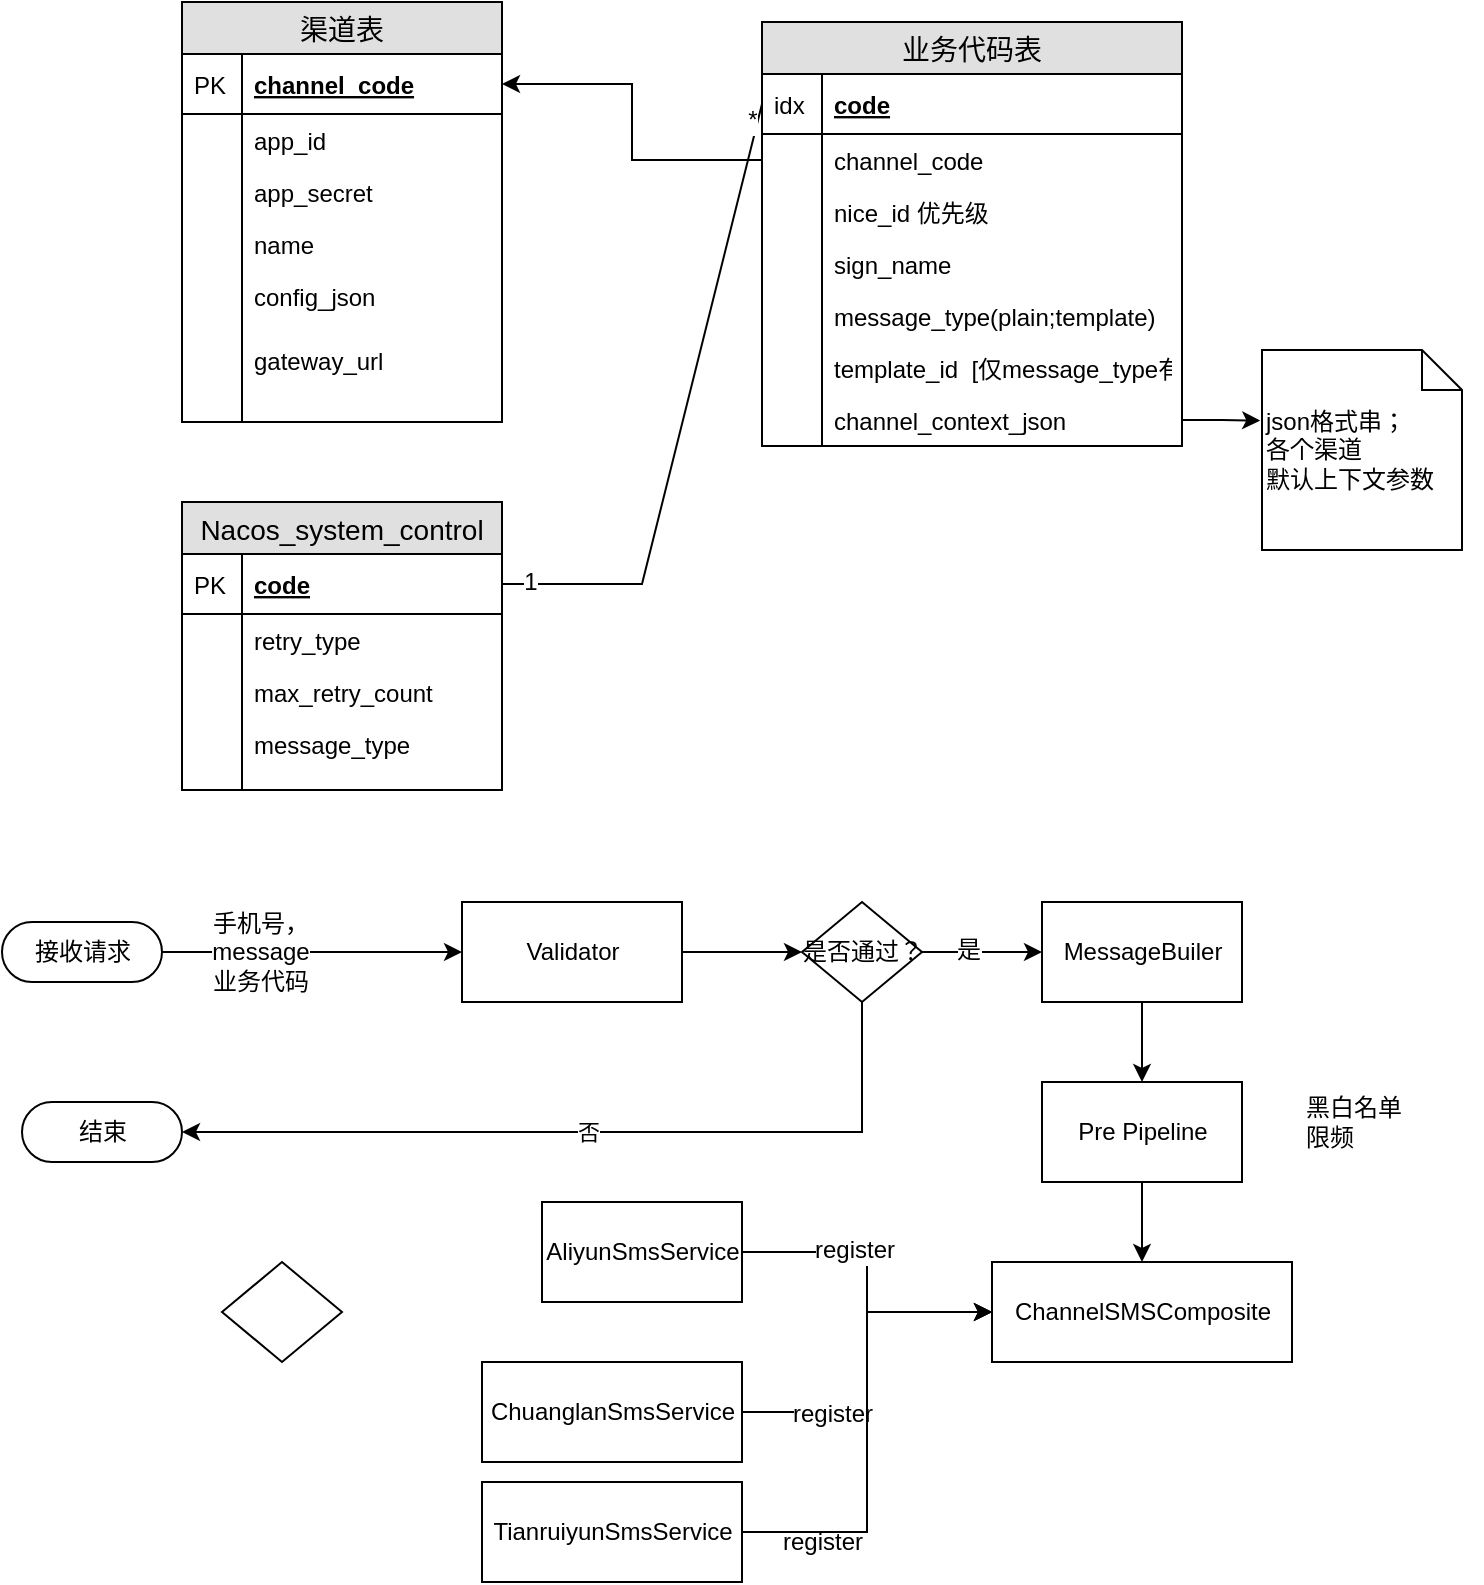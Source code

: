 <mxfile version="12.5.4" type="github">
  <diagram id="TiicBLHfjfIOSFcelzse" name="Page-1">
    <mxGraphModel dx="950" dy="435" grid="1" gridSize="10" guides="1" tooltips="1" connect="1" arrows="1" fold="1" page="1" pageScale="1" pageWidth="827" pageHeight="1169" math="0" shadow="0">
      <root>
        <mxCell id="0"/>
        <mxCell id="1" parent="0"/>
        <mxCell id="Nb4HMvIRlK1Kkfeh5vov-13" value="渠道表" style="swimlane;fontStyle=0;childLayout=stackLayout;horizontal=1;startSize=26;fillColor=#e0e0e0;horizontalStack=0;resizeParent=1;resizeParentMax=0;resizeLast=0;collapsible=1;marginBottom=0;swimlaneFillColor=#ffffff;align=center;fontSize=14;" vertex="1" parent="1">
          <mxGeometry x="160" y="60" width="160" height="210" as="geometry"/>
        </mxCell>
        <mxCell id="Nb4HMvIRlK1Kkfeh5vov-14" value="channel_code" style="shape=partialRectangle;top=0;left=0;right=0;bottom=1;align=left;verticalAlign=middle;fillColor=none;spacingLeft=34;spacingRight=4;overflow=hidden;rotatable=0;points=[[0,0.5],[1,0.5]];portConstraint=eastwest;dropTarget=0;fontStyle=5;fontSize=12;" vertex="1" parent="Nb4HMvIRlK1Kkfeh5vov-13">
          <mxGeometry y="26" width="160" height="30" as="geometry"/>
        </mxCell>
        <mxCell id="Nb4HMvIRlK1Kkfeh5vov-15" value="PK" style="shape=partialRectangle;top=0;left=0;bottom=0;fillColor=none;align=left;verticalAlign=middle;spacingLeft=4;spacingRight=4;overflow=hidden;rotatable=0;points=[];portConstraint=eastwest;part=1;fontSize=12;" vertex="1" connectable="0" parent="Nb4HMvIRlK1Kkfeh5vov-14">
          <mxGeometry width="30" height="30" as="geometry"/>
        </mxCell>
        <mxCell id="Nb4HMvIRlK1Kkfeh5vov-16" value="app_id" style="shape=partialRectangle;top=0;left=0;right=0;bottom=0;align=left;verticalAlign=top;fillColor=none;spacingLeft=34;spacingRight=4;overflow=hidden;rotatable=0;points=[[0,0.5],[1,0.5]];portConstraint=eastwest;dropTarget=0;fontSize=12;" vertex="1" parent="Nb4HMvIRlK1Kkfeh5vov-13">
          <mxGeometry y="56" width="160" height="26" as="geometry"/>
        </mxCell>
        <mxCell id="Nb4HMvIRlK1Kkfeh5vov-17" value="" style="shape=partialRectangle;top=0;left=0;bottom=0;fillColor=none;align=left;verticalAlign=top;spacingLeft=4;spacingRight=4;overflow=hidden;rotatable=0;points=[];portConstraint=eastwest;part=1;fontSize=12;" vertex="1" connectable="0" parent="Nb4HMvIRlK1Kkfeh5vov-16">
          <mxGeometry width="30" height="26" as="geometry"/>
        </mxCell>
        <mxCell id="Nb4HMvIRlK1Kkfeh5vov-18" value="app_secret" style="shape=partialRectangle;top=0;left=0;right=0;bottom=0;align=left;verticalAlign=top;fillColor=none;spacingLeft=34;spacingRight=4;overflow=hidden;rotatable=0;points=[[0,0.5],[1,0.5]];portConstraint=eastwest;dropTarget=0;fontSize=12;" vertex="1" parent="Nb4HMvIRlK1Kkfeh5vov-13">
          <mxGeometry y="82" width="160" height="26" as="geometry"/>
        </mxCell>
        <mxCell id="Nb4HMvIRlK1Kkfeh5vov-19" value="" style="shape=partialRectangle;top=0;left=0;bottom=0;fillColor=none;align=left;verticalAlign=top;spacingLeft=4;spacingRight=4;overflow=hidden;rotatable=0;points=[];portConstraint=eastwest;part=1;fontSize=12;" vertex="1" connectable="0" parent="Nb4HMvIRlK1Kkfeh5vov-18">
          <mxGeometry width="30" height="26" as="geometry"/>
        </mxCell>
        <mxCell id="Nb4HMvIRlK1Kkfeh5vov-20" value="name" style="shape=partialRectangle;top=0;left=0;right=0;bottom=0;align=left;verticalAlign=top;fillColor=none;spacingLeft=34;spacingRight=4;overflow=hidden;rotatable=0;points=[[0,0.5],[1,0.5]];portConstraint=eastwest;dropTarget=0;fontSize=12;" vertex="1" parent="Nb4HMvIRlK1Kkfeh5vov-13">
          <mxGeometry y="108" width="160" height="26" as="geometry"/>
        </mxCell>
        <mxCell id="Nb4HMvIRlK1Kkfeh5vov-21" value="" style="shape=partialRectangle;top=0;left=0;bottom=0;fillColor=none;align=left;verticalAlign=top;spacingLeft=4;spacingRight=4;overflow=hidden;rotatable=0;points=[];portConstraint=eastwest;part=1;fontSize=12;" vertex="1" connectable="0" parent="Nb4HMvIRlK1Kkfeh5vov-20">
          <mxGeometry width="30" height="26" as="geometry"/>
        </mxCell>
        <mxCell id="Nb4HMvIRlK1Kkfeh5vov-26" value="config_json" style="shape=partialRectangle;top=0;left=0;right=0;bottom=0;align=left;verticalAlign=top;fillColor=none;spacingLeft=34;spacingRight=4;overflow=hidden;rotatable=0;points=[[0,0.5],[1,0.5]];portConstraint=eastwest;dropTarget=0;fontSize=12;" vertex="1" parent="Nb4HMvIRlK1Kkfeh5vov-13">
          <mxGeometry y="134" width="160" height="26" as="geometry"/>
        </mxCell>
        <mxCell id="Nb4HMvIRlK1Kkfeh5vov-27" value="" style="shape=partialRectangle;top=0;left=0;bottom=0;fillColor=none;align=left;verticalAlign=top;spacingLeft=4;spacingRight=4;overflow=hidden;rotatable=0;points=[];portConstraint=eastwest;part=1;fontSize=12;" vertex="1" connectable="0" parent="Nb4HMvIRlK1Kkfeh5vov-26">
          <mxGeometry width="30" height="26" as="geometry"/>
        </mxCell>
        <mxCell id="Nb4HMvIRlK1Kkfeh5vov-22" value="" style="shape=partialRectangle;top=0;left=0;right=0;bottom=0;align=left;verticalAlign=top;fillColor=none;spacingLeft=34;spacingRight=4;overflow=hidden;rotatable=0;points=[[0,0.5],[1,0.5]];portConstraint=eastwest;dropTarget=0;fontSize=12;" vertex="1" parent="Nb4HMvIRlK1Kkfeh5vov-13">
          <mxGeometry y="160" width="160" height="50" as="geometry"/>
        </mxCell>
        <mxCell id="Nb4HMvIRlK1Kkfeh5vov-23" value="" style="shape=partialRectangle;top=0;left=0;bottom=0;fillColor=none;align=left;verticalAlign=top;spacingLeft=4;spacingRight=4;overflow=hidden;rotatable=0;points=[];portConstraint=eastwest;part=1;fontSize=12;" vertex="1" connectable="0" parent="Nb4HMvIRlK1Kkfeh5vov-22">
          <mxGeometry width="30" height="50" as="geometry"/>
        </mxCell>
        <mxCell id="Nb4HMvIRlK1Kkfeh5vov-28" value="gateway_url" style="shape=partialRectangle;top=0;left=0;right=0;bottom=0;align=left;verticalAlign=top;fillColor=none;spacingLeft=34;spacingRight=4;overflow=hidden;rotatable=0;points=[[0,0.5],[1,0.5]];portConstraint=eastwest;dropTarget=0;fontSize=12;" vertex="1" parent="1">
          <mxGeometry x="160" y="226" width="160" height="26" as="geometry"/>
        </mxCell>
        <mxCell id="Nb4HMvIRlK1Kkfeh5vov-29" value="" style="shape=partialRectangle;top=0;left=0;bottom=0;fillColor=none;align=left;verticalAlign=top;spacingLeft=4;spacingRight=4;overflow=hidden;rotatable=0;points=[];portConstraint=eastwest;part=1;fontSize=12;" vertex="1" connectable="0" parent="Nb4HMvIRlK1Kkfeh5vov-28">
          <mxGeometry width="30" height="26" as="geometry"/>
        </mxCell>
        <mxCell id="Nb4HMvIRlK1Kkfeh5vov-30" value="业务代码表" style="swimlane;fontStyle=0;childLayout=stackLayout;horizontal=1;startSize=26;fillColor=#e0e0e0;horizontalStack=0;resizeParent=1;resizeParentMax=0;resizeLast=0;collapsible=1;marginBottom=0;swimlaneFillColor=#ffffff;align=center;fontSize=14;" vertex="1" parent="1">
          <mxGeometry x="450" y="70" width="210" height="212" as="geometry"/>
        </mxCell>
        <mxCell id="Nb4HMvIRlK1Kkfeh5vov-31" value="code" style="shape=partialRectangle;top=0;left=0;right=0;bottom=1;align=left;verticalAlign=middle;fillColor=none;spacingLeft=34;spacingRight=4;overflow=hidden;rotatable=0;points=[[0,0.5],[1,0.5]];portConstraint=eastwest;dropTarget=0;fontStyle=5;fontSize=12;" vertex="1" parent="Nb4HMvIRlK1Kkfeh5vov-30">
          <mxGeometry y="26" width="210" height="30" as="geometry"/>
        </mxCell>
        <mxCell id="Nb4HMvIRlK1Kkfeh5vov-32" value="idx" style="shape=partialRectangle;top=0;left=0;bottom=0;fillColor=none;align=left;verticalAlign=middle;spacingLeft=4;spacingRight=4;overflow=hidden;rotatable=0;points=[];portConstraint=eastwest;part=1;fontSize=12;" vertex="1" connectable="0" parent="Nb4HMvIRlK1Kkfeh5vov-31">
          <mxGeometry width="30" height="30" as="geometry"/>
        </mxCell>
        <mxCell id="Nb4HMvIRlK1Kkfeh5vov-33" value="channel_code" style="shape=partialRectangle;top=0;left=0;right=0;bottom=0;align=left;verticalAlign=top;fillColor=none;spacingLeft=34;spacingRight=4;overflow=hidden;rotatable=0;points=[[0,0.5],[1,0.5]];portConstraint=eastwest;dropTarget=0;fontSize=12;" vertex="1" parent="Nb4HMvIRlK1Kkfeh5vov-30">
          <mxGeometry y="56" width="210" height="26" as="geometry"/>
        </mxCell>
        <mxCell id="Nb4HMvIRlK1Kkfeh5vov-34" value="" style="shape=partialRectangle;top=0;left=0;bottom=0;fillColor=none;align=left;verticalAlign=top;spacingLeft=4;spacingRight=4;overflow=hidden;rotatable=0;points=[];portConstraint=eastwest;part=1;fontSize=12;" vertex="1" connectable="0" parent="Nb4HMvIRlK1Kkfeh5vov-33">
          <mxGeometry width="30" height="26" as="geometry"/>
        </mxCell>
        <mxCell id="Nb4HMvIRlK1Kkfeh5vov-35" value="nice_id 优先级" style="shape=partialRectangle;top=0;left=0;right=0;bottom=0;align=left;verticalAlign=top;fillColor=none;spacingLeft=34;spacingRight=4;overflow=hidden;rotatable=0;points=[[0,0.5],[1,0.5]];portConstraint=eastwest;dropTarget=0;fontSize=12;" vertex="1" parent="Nb4HMvIRlK1Kkfeh5vov-30">
          <mxGeometry y="82" width="210" height="26" as="geometry"/>
        </mxCell>
        <mxCell id="Nb4HMvIRlK1Kkfeh5vov-36" value="" style="shape=partialRectangle;top=0;left=0;bottom=0;fillColor=none;align=left;verticalAlign=top;spacingLeft=4;spacingRight=4;overflow=hidden;rotatable=0;points=[];portConstraint=eastwest;part=1;fontSize=12;" vertex="1" connectable="0" parent="Nb4HMvIRlK1Kkfeh5vov-35">
          <mxGeometry width="30" height="26" as="geometry"/>
        </mxCell>
        <mxCell id="Nb4HMvIRlK1Kkfeh5vov-58" value="sign_name" style="shape=partialRectangle;top=0;left=0;right=0;bottom=0;align=left;verticalAlign=top;fillColor=none;spacingLeft=34;spacingRight=4;overflow=hidden;rotatable=0;points=[[0,0.5],[1,0.5]];portConstraint=eastwest;dropTarget=0;fontSize=12;" vertex="1" parent="Nb4HMvIRlK1Kkfeh5vov-30">
          <mxGeometry y="108" width="210" height="26" as="geometry"/>
        </mxCell>
        <mxCell id="Nb4HMvIRlK1Kkfeh5vov-59" value="" style="shape=partialRectangle;top=0;left=0;bottom=0;fillColor=none;align=left;verticalAlign=top;spacingLeft=4;spacingRight=4;overflow=hidden;rotatable=0;points=[];portConstraint=eastwest;part=1;fontSize=12;" vertex="1" connectable="0" parent="Nb4HMvIRlK1Kkfeh5vov-58">
          <mxGeometry width="30" height="26" as="geometry"/>
        </mxCell>
        <mxCell id="Nb4HMvIRlK1Kkfeh5vov-60" value="message_type(plain;template)" style="shape=partialRectangle;top=0;left=0;right=0;bottom=0;align=left;verticalAlign=top;fillColor=none;spacingLeft=34;spacingRight=4;overflow=hidden;rotatable=0;points=[[0,0.5],[1,0.5]];portConstraint=eastwest;dropTarget=0;fontSize=12;" vertex="1" parent="Nb4HMvIRlK1Kkfeh5vov-30">
          <mxGeometry y="134" width="210" height="26" as="geometry"/>
        </mxCell>
        <mxCell id="Nb4HMvIRlK1Kkfeh5vov-61" value="" style="shape=partialRectangle;top=0;left=0;bottom=0;fillColor=none;align=left;verticalAlign=top;spacingLeft=4;spacingRight=4;overflow=hidden;rotatable=0;points=[];portConstraint=eastwest;part=1;fontSize=12;" vertex="1" connectable="0" parent="Nb4HMvIRlK1Kkfeh5vov-60">
          <mxGeometry width="30" height="26" as="geometry"/>
        </mxCell>
        <mxCell id="Nb4HMvIRlK1Kkfeh5vov-62" value="template_id  [仅message_type有效]" style="shape=partialRectangle;top=0;left=0;right=0;bottom=0;align=left;verticalAlign=top;fillColor=none;spacingLeft=34;spacingRight=4;overflow=hidden;rotatable=0;points=[[0,0.5],[1,0.5]];portConstraint=eastwest;dropTarget=0;fontSize=12;" vertex="1" parent="Nb4HMvIRlK1Kkfeh5vov-30">
          <mxGeometry y="160" width="210" height="26" as="geometry"/>
        </mxCell>
        <mxCell id="Nb4HMvIRlK1Kkfeh5vov-63" value="" style="shape=partialRectangle;top=0;left=0;bottom=0;fillColor=none;align=left;verticalAlign=top;spacingLeft=4;spacingRight=4;overflow=hidden;rotatable=0;points=[];portConstraint=eastwest;part=1;fontSize=12;" vertex="1" connectable="0" parent="Nb4HMvIRlK1Kkfeh5vov-62">
          <mxGeometry width="30" height="26" as="geometry"/>
        </mxCell>
        <mxCell id="Nb4HMvIRlK1Kkfeh5vov-68" value="channel_context_json" style="shape=partialRectangle;top=0;left=0;right=0;bottom=0;align=left;verticalAlign=top;fillColor=none;spacingLeft=34;spacingRight=4;overflow=hidden;rotatable=0;points=[[0,0.5],[1,0.5]];portConstraint=eastwest;dropTarget=0;fontSize=12;" vertex="1" parent="Nb4HMvIRlK1Kkfeh5vov-30">
          <mxGeometry y="186" width="210" height="26" as="geometry"/>
        </mxCell>
        <mxCell id="Nb4HMvIRlK1Kkfeh5vov-69" value="" style="shape=partialRectangle;top=0;left=0;bottom=0;fillColor=none;align=left;verticalAlign=top;spacingLeft=4;spacingRight=4;overflow=hidden;rotatable=0;points=[];portConstraint=eastwest;part=1;fontSize=12;" vertex="1" connectable="0" parent="Nb4HMvIRlK1Kkfeh5vov-68">
          <mxGeometry width="30" height="26" as="geometry"/>
        </mxCell>
        <mxCell id="Nb4HMvIRlK1Kkfeh5vov-41" value="Nacos_system_control" style="swimlane;fontStyle=0;childLayout=stackLayout;horizontal=1;startSize=26;fillColor=#e0e0e0;horizontalStack=0;resizeParent=1;resizeParentMax=0;resizeLast=0;collapsible=1;marginBottom=0;swimlaneFillColor=#ffffff;align=center;fontSize=14;" vertex="1" parent="1">
          <mxGeometry x="160" y="310" width="160" height="144" as="geometry"/>
        </mxCell>
        <mxCell id="Nb4HMvIRlK1Kkfeh5vov-42" value="code" style="shape=partialRectangle;top=0;left=0;right=0;bottom=1;align=left;verticalAlign=middle;fillColor=none;spacingLeft=34;spacingRight=4;overflow=hidden;rotatable=0;points=[[0,0.5],[1,0.5]];portConstraint=eastwest;dropTarget=0;fontStyle=5;fontSize=12;" vertex="1" parent="Nb4HMvIRlK1Kkfeh5vov-41">
          <mxGeometry y="26" width="160" height="30" as="geometry"/>
        </mxCell>
        <mxCell id="Nb4HMvIRlK1Kkfeh5vov-43" value="PK" style="shape=partialRectangle;top=0;left=0;bottom=0;fillColor=none;align=left;verticalAlign=middle;spacingLeft=4;spacingRight=4;overflow=hidden;rotatable=0;points=[];portConstraint=eastwest;part=1;fontSize=12;" vertex="1" connectable="0" parent="Nb4HMvIRlK1Kkfeh5vov-42">
          <mxGeometry width="30" height="30" as="geometry"/>
        </mxCell>
        <mxCell id="Nb4HMvIRlK1Kkfeh5vov-44" value="retry_type" style="shape=partialRectangle;top=0;left=0;right=0;bottom=0;align=left;verticalAlign=top;fillColor=none;spacingLeft=34;spacingRight=4;overflow=hidden;rotatable=0;points=[[0,0.5],[1,0.5]];portConstraint=eastwest;dropTarget=0;fontSize=12;" vertex="1" parent="Nb4HMvIRlK1Kkfeh5vov-41">
          <mxGeometry y="56" width="160" height="26" as="geometry"/>
        </mxCell>
        <mxCell id="Nb4HMvIRlK1Kkfeh5vov-45" value="" style="shape=partialRectangle;top=0;left=0;bottom=0;fillColor=none;align=left;verticalAlign=top;spacingLeft=4;spacingRight=4;overflow=hidden;rotatable=0;points=[];portConstraint=eastwest;part=1;fontSize=12;" vertex="1" connectable="0" parent="Nb4HMvIRlK1Kkfeh5vov-44">
          <mxGeometry width="30" height="26" as="geometry"/>
        </mxCell>
        <mxCell id="Nb4HMvIRlK1Kkfeh5vov-46" value="max_retry_count" style="shape=partialRectangle;top=0;left=0;right=0;bottom=0;align=left;verticalAlign=top;fillColor=none;spacingLeft=34;spacingRight=4;overflow=hidden;rotatable=0;points=[[0,0.5],[1,0.5]];portConstraint=eastwest;dropTarget=0;fontSize=12;" vertex="1" parent="Nb4HMvIRlK1Kkfeh5vov-41">
          <mxGeometry y="82" width="160" height="26" as="geometry"/>
        </mxCell>
        <mxCell id="Nb4HMvIRlK1Kkfeh5vov-47" value="" style="shape=partialRectangle;top=0;left=0;bottom=0;fillColor=none;align=left;verticalAlign=top;spacingLeft=4;spacingRight=4;overflow=hidden;rotatable=0;points=[];portConstraint=eastwest;part=1;fontSize=12;" vertex="1" connectable="0" parent="Nb4HMvIRlK1Kkfeh5vov-46">
          <mxGeometry width="30" height="26" as="geometry"/>
        </mxCell>
        <mxCell id="Nb4HMvIRlK1Kkfeh5vov-48" value="message_type" style="shape=partialRectangle;top=0;left=0;right=0;bottom=0;align=left;verticalAlign=top;fillColor=none;spacingLeft=34;spacingRight=4;overflow=hidden;rotatable=0;points=[[0,0.5],[1,0.5]];portConstraint=eastwest;dropTarget=0;fontSize=12;" vertex="1" parent="Nb4HMvIRlK1Kkfeh5vov-41">
          <mxGeometry y="108" width="160" height="26" as="geometry"/>
        </mxCell>
        <mxCell id="Nb4HMvIRlK1Kkfeh5vov-49" value="" style="shape=partialRectangle;top=0;left=0;bottom=0;fillColor=none;align=left;verticalAlign=top;spacingLeft=4;spacingRight=4;overflow=hidden;rotatable=0;points=[];portConstraint=eastwest;part=1;fontSize=12;" vertex="1" connectable="0" parent="Nb4HMvIRlK1Kkfeh5vov-48">
          <mxGeometry width="30" height="26" as="geometry"/>
        </mxCell>
        <mxCell id="Nb4HMvIRlK1Kkfeh5vov-50" value="" style="shape=partialRectangle;top=0;left=0;right=0;bottom=0;align=left;verticalAlign=top;fillColor=none;spacingLeft=34;spacingRight=4;overflow=hidden;rotatable=0;points=[[0,0.5],[1,0.5]];portConstraint=eastwest;dropTarget=0;fontSize=12;" vertex="1" parent="Nb4HMvIRlK1Kkfeh5vov-41">
          <mxGeometry y="134" width="160" height="10" as="geometry"/>
        </mxCell>
        <mxCell id="Nb4HMvIRlK1Kkfeh5vov-51" value="" style="shape=partialRectangle;top=0;left=0;bottom=0;fillColor=none;align=left;verticalAlign=top;spacingLeft=4;spacingRight=4;overflow=hidden;rotatable=0;points=[];portConstraint=eastwest;part=1;fontSize=12;" vertex="1" connectable="0" parent="Nb4HMvIRlK1Kkfeh5vov-50">
          <mxGeometry width="30" height="10" as="geometry"/>
        </mxCell>
        <mxCell id="Nb4HMvIRlK1Kkfeh5vov-64" value="" style="endArrow=none;html=1;rounded=0;entryX=0;entryY=0.5;entryDx=0;entryDy=0;" edge="1" parent="1" source="Nb4HMvIRlK1Kkfeh5vov-42" target="Nb4HMvIRlK1Kkfeh5vov-31">
          <mxGeometry relative="1" as="geometry">
            <mxPoint x="380" y="400" as="sourcePoint"/>
            <mxPoint x="540" y="400" as="targetPoint"/>
            <Array as="points">
              <mxPoint x="390" y="351"/>
            </Array>
          </mxGeometry>
        </mxCell>
        <mxCell id="Nb4HMvIRlK1Kkfeh5vov-65" value="" style="resizable=0;html=1;align=right;verticalAlign=bottom;" connectable="0" vertex="1" parent="Nb4HMvIRlK1Kkfeh5vov-64">
          <mxGeometry x="1" relative="1" as="geometry"/>
        </mxCell>
        <mxCell id="Nb4HMvIRlK1Kkfeh5vov-87" value="1" style="text;html=1;align=center;verticalAlign=middle;resizable=0;points=[];labelBackgroundColor=#ffffff;" vertex="1" connectable="0" parent="Nb4HMvIRlK1Kkfeh5vov-64">
          <mxGeometry x="-0.915" y="1" relative="1" as="geometry">
            <mxPoint as="offset"/>
          </mxGeometry>
        </mxCell>
        <mxCell id="Nb4HMvIRlK1Kkfeh5vov-88" value="*" style="text;html=1;align=center;verticalAlign=middle;resizable=0;points=[];labelBackgroundColor=#ffffff;" vertex="1" connectable="0" parent="Nb4HMvIRlK1Kkfeh5vov-64">
          <mxGeometry x="0.946" y="3" relative="1" as="geometry">
            <mxPoint as="offset"/>
          </mxGeometry>
        </mxCell>
        <mxCell id="Nb4HMvIRlK1Kkfeh5vov-66" style="edgeStyle=orthogonalEdgeStyle;rounded=0;orthogonalLoop=1;jettySize=auto;html=1;exitX=0;exitY=0.5;exitDx=0;exitDy=0;entryX=1;entryY=0.5;entryDx=0;entryDy=0;" edge="1" parent="1" source="Nb4HMvIRlK1Kkfeh5vov-33" target="Nb4HMvIRlK1Kkfeh5vov-14">
          <mxGeometry relative="1" as="geometry"/>
        </mxCell>
        <mxCell id="Nb4HMvIRlK1Kkfeh5vov-67" value="json格式串；&lt;br&gt;各个渠道&lt;br&gt;默认上下文参数&lt;br&gt;&lt;div style=&quot;text-align: justify&quot;&gt;&lt;/div&gt;" style="shape=note;size=20;whiteSpace=wrap;html=1;align=left;" vertex="1" parent="1">
          <mxGeometry x="700" y="234" width="100" height="100" as="geometry"/>
        </mxCell>
        <mxCell id="Nb4HMvIRlK1Kkfeh5vov-70" style="edgeStyle=orthogonalEdgeStyle;rounded=0;orthogonalLoop=1;jettySize=auto;html=1;entryX=-0.009;entryY=0.353;entryDx=0;entryDy=0;entryPerimeter=0;" edge="1" parent="1" source="Nb4HMvIRlK1Kkfeh5vov-68" target="Nb4HMvIRlK1Kkfeh5vov-67">
          <mxGeometry relative="1" as="geometry"/>
        </mxCell>
        <mxCell id="Nb4HMvIRlK1Kkfeh5vov-77" style="edgeStyle=orthogonalEdgeStyle;rounded=0;orthogonalLoop=1;jettySize=auto;html=1;exitX=1;exitY=0.5;exitDx=0;exitDy=0;" edge="1" parent="1" source="Nb4HMvIRlK1Kkfeh5vov-71" target="Nb4HMvIRlK1Kkfeh5vov-74">
          <mxGeometry relative="1" as="geometry"/>
        </mxCell>
        <mxCell id="Nb4HMvIRlK1Kkfeh5vov-71" value="Validator" style="html=1;" vertex="1" parent="1">
          <mxGeometry x="300" y="510" width="110" height="50" as="geometry"/>
        </mxCell>
        <mxCell id="Nb4HMvIRlK1Kkfeh5vov-73" style="edgeStyle=orthogonalEdgeStyle;rounded=0;orthogonalLoop=1;jettySize=auto;html=1;exitX=1;exitY=0.5;exitDx=0;exitDy=0;exitPerimeter=0;entryX=0;entryY=0.5;entryDx=0;entryDy=0;" edge="1" parent="1" source="Nb4HMvIRlK1Kkfeh5vov-72" target="Nb4HMvIRlK1Kkfeh5vov-71">
          <mxGeometry relative="1" as="geometry"/>
        </mxCell>
        <mxCell id="Nb4HMvIRlK1Kkfeh5vov-75" value="手机号，&lt;br&gt;message&lt;br&gt;业务代码" style="text;html=1;align=center;verticalAlign=middle;resizable=0;points=[];labelBackgroundColor=#ffffff;" vertex="1" connectable="0" parent="Nb4HMvIRlK1Kkfeh5vov-73">
          <mxGeometry x="-0.345" relative="1" as="geometry">
            <mxPoint as="offset"/>
          </mxGeometry>
        </mxCell>
        <mxCell id="Nb4HMvIRlK1Kkfeh5vov-72" value="接收请求" style="html=1;dashed=0;whitespace=wrap;shape=mxgraph.dfd.start" vertex="1" parent="1">
          <mxGeometry x="70" y="520" width="80" height="30" as="geometry"/>
        </mxCell>
        <mxCell id="Nb4HMvIRlK1Kkfeh5vov-79" value="否" style="edgeStyle=orthogonalEdgeStyle;rounded=0;orthogonalLoop=1;jettySize=auto;html=1;exitX=0.5;exitY=1;exitDx=0;exitDy=0;entryX=1;entryY=0.5;entryDx=0;entryDy=0;entryPerimeter=0;" edge="1" parent="1" source="Nb4HMvIRlK1Kkfeh5vov-74" target="Nb4HMvIRlK1Kkfeh5vov-78">
          <mxGeometry relative="1" as="geometry"/>
        </mxCell>
        <mxCell id="Nb4HMvIRlK1Kkfeh5vov-81" style="edgeStyle=orthogonalEdgeStyle;rounded=0;orthogonalLoop=1;jettySize=auto;html=1;exitX=1;exitY=0.5;exitDx=0;exitDy=0;entryX=0;entryY=0.5;entryDx=0;entryDy=0;" edge="1" parent="1" source="Nb4HMvIRlK1Kkfeh5vov-74" target="Nb4HMvIRlK1Kkfeh5vov-82">
          <mxGeometry relative="1" as="geometry">
            <mxPoint x="580" y="535.286" as="targetPoint"/>
          </mxGeometry>
        </mxCell>
        <mxCell id="Nb4HMvIRlK1Kkfeh5vov-85" value="是" style="text;html=1;align=center;verticalAlign=middle;resizable=0;points=[];labelBackgroundColor=#ffffff;" vertex="1" connectable="0" parent="Nb4HMvIRlK1Kkfeh5vov-81">
          <mxGeometry x="-0.238" y="1" relative="1" as="geometry">
            <mxPoint as="offset"/>
          </mxGeometry>
        </mxCell>
        <mxCell id="Nb4HMvIRlK1Kkfeh5vov-74" value="是否通过？" style="shape=rhombus;html=1;dashed=0;whitespace=wrap;perimeter=rhombusPerimeter;" vertex="1" parent="1">
          <mxGeometry x="470" y="510" width="60" height="50" as="geometry"/>
        </mxCell>
        <mxCell id="Nb4HMvIRlK1Kkfeh5vov-76" value="" style="shape=rhombus;html=1;dashed=0;whitespace=wrap;perimeter=rhombusPerimeter;" vertex="1" parent="1">
          <mxGeometry x="180" y="690" width="60" height="50" as="geometry"/>
        </mxCell>
        <mxCell id="Nb4HMvIRlK1Kkfeh5vov-78" value="结束" style="html=1;dashed=0;whitespace=wrap;shape=mxgraph.dfd.start" vertex="1" parent="1">
          <mxGeometry x="80" y="610" width="80" height="30" as="geometry"/>
        </mxCell>
        <mxCell id="Nb4HMvIRlK1Kkfeh5vov-86" style="edgeStyle=orthogonalEdgeStyle;rounded=0;orthogonalLoop=1;jettySize=auto;html=1;exitX=0.5;exitY=1;exitDx=0;exitDy=0;" edge="1" parent="1" source="Nb4HMvIRlK1Kkfeh5vov-82" target="Nb4HMvIRlK1Kkfeh5vov-89">
          <mxGeometry relative="1" as="geometry"/>
        </mxCell>
        <mxCell id="Nb4HMvIRlK1Kkfeh5vov-82" value="MessageBuiler" style="html=1;dashed=0;whitespace=wrap;" vertex="1" parent="1">
          <mxGeometry x="590" y="510" width="100" height="50" as="geometry"/>
        </mxCell>
        <mxCell id="Nb4HMvIRlK1Kkfeh5vov-84" value="ChannelSMSComposite" style="html=1;dashed=0;whitespace=wrap;" vertex="1" parent="1">
          <mxGeometry x="565" y="690" width="150" height="50" as="geometry"/>
        </mxCell>
        <mxCell id="Nb4HMvIRlK1Kkfeh5vov-90" style="edgeStyle=orthogonalEdgeStyle;rounded=0;orthogonalLoop=1;jettySize=auto;html=1;exitX=0.5;exitY=1;exitDx=0;exitDy=0;entryX=0.5;entryY=0;entryDx=0;entryDy=0;" edge="1" parent="1" source="Nb4HMvIRlK1Kkfeh5vov-89" target="Nb4HMvIRlK1Kkfeh5vov-84">
          <mxGeometry relative="1" as="geometry"/>
        </mxCell>
        <mxCell id="Nb4HMvIRlK1Kkfeh5vov-89" value="Pre Pipeline" style="html=1;dashed=0;whitespace=wrap;" vertex="1" parent="1">
          <mxGeometry x="590" y="600" width="100" height="50" as="geometry"/>
        </mxCell>
        <mxCell id="Nb4HMvIRlK1Kkfeh5vov-91" value="黑白名单&lt;br&gt;限频" style="text;html=1;strokeColor=none;fillColor=none;align=left;verticalAlign=middle;whiteSpace=wrap;rounded=0;" vertex="1" parent="1">
          <mxGeometry x="720" y="610" width="90" height="20" as="geometry"/>
        </mxCell>
        <mxCell id="Nb4HMvIRlK1Kkfeh5vov-94" style="edgeStyle=orthogonalEdgeStyle;rounded=0;orthogonalLoop=1;jettySize=auto;html=1;exitX=1;exitY=0.5;exitDx=0;exitDy=0;" edge="1" parent="1" source="Nb4HMvIRlK1Kkfeh5vov-93" target="Nb4HMvIRlK1Kkfeh5vov-84">
          <mxGeometry relative="1" as="geometry"/>
        </mxCell>
        <mxCell id="Nb4HMvIRlK1Kkfeh5vov-95" value="register" style="text;html=1;align=center;verticalAlign=middle;resizable=0;points=[];labelBackgroundColor=#ffffff;" vertex="1" connectable="0" parent="Nb4HMvIRlK1Kkfeh5vov-94">
          <mxGeometry x="-0.285" y="1" relative="1" as="geometry">
            <mxPoint as="offset"/>
          </mxGeometry>
        </mxCell>
        <mxCell id="Nb4HMvIRlK1Kkfeh5vov-93" value="AliyunSmsService" style="html=1;dashed=0;whitespace=wrap;" vertex="1" parent="1">
          <mxGeometry x="340" y="660" width="100" height="50" as="geometry"/>
        </mxCell>
        <mxCell id="Nb4HMvIRlK1Kkfeh5vov-97" style="edgeStyle=orthogonalEdgeStyle;rounded=0;orthogonalLoop=1;jettySize=auto;html=1;exitX=1;exitY=0.5;exitDx=0;exitDy=0;entryX=0;entryY=0.5;entryDx=0;entryDy=0;" edge="1" parent="1" source="Nb4HMvIRlK1Kkfeh5vov-96" target="Nb4HMvIRlK1Kkfeh5vov-84">
          <mxGeometry relative="1" as="geometry"/>
        </mxCell>
        <mxCell id="Nb4HMvIRlK1Kkfeh5vov-98" value="register" style="text;html=1;align=center;verticalAlign=middle;resizable=0;points=[];labelBackgroundColor=#ffffff;" vertex="1" connectable="0" parent="Nb4HMvIRlK1Kkfeh5vov-97">
          <mxGeometry x="-0.486" y="-1" relative="1" as="geometry">
            <mxPoint as="offset"/>
          </mxGeometry>
        </mxCell>
        <mxCell id="Nb4HMvIRlK1Kkfeh5vov-96" value="ChuanglanSmsService" style="html=1;dashed=0;whitespace=wrap;" vertex="1" parent="1">
          <mxGeometry x="310" y="740" width="130" height="50" as="geometry"/>
        </mxCell>
        <mxCell id="Nb4HMvIRlK1Kkfeh5vov-100" style="edgeStyle=orthogonalEdgeStyle;rounded=0;orthogonalLoop=1;jettySize=auto;html=1;exitX=1;exitY=0.5;exitDx=0;exitDy=0;entryX=0;entryY=0.5;entryDx=0;entryDy=0;" edge="1" parent="1" source="Nb4HMvIRlK1Kkfeh5vov-99" target="Nb4HMvIRlK1Kkfeh5vov-84">
          <mxGeometry relative="1" as="geometry"/>
        </mxCell>
        <mxCell id="Nb4HMvIRlK1Kkfeh5vov-99" value="TianruiyunSmsService" style="html=1;dashed=0;whitespace=wrap;" vertex="1" parent="1">
          <mxGeometry x="310" y="800" width="130" height="50" as="geometry"/>
        </mxCell>
        <mxCell id="Nb4HMvIRlK1Kkfeh5vov-101" value="register" style="text;html=1;align=center;verticalAlign=middle;resizable=0;points=[];autosize=1;" vertex="1" parent="1">
          <mxGeometry x="450" y="820" width="60" height="20" as="geometry"/>
        </mxCell>
      </root>
    </mxGraphModel>
  </diagram>
</mxfile>
